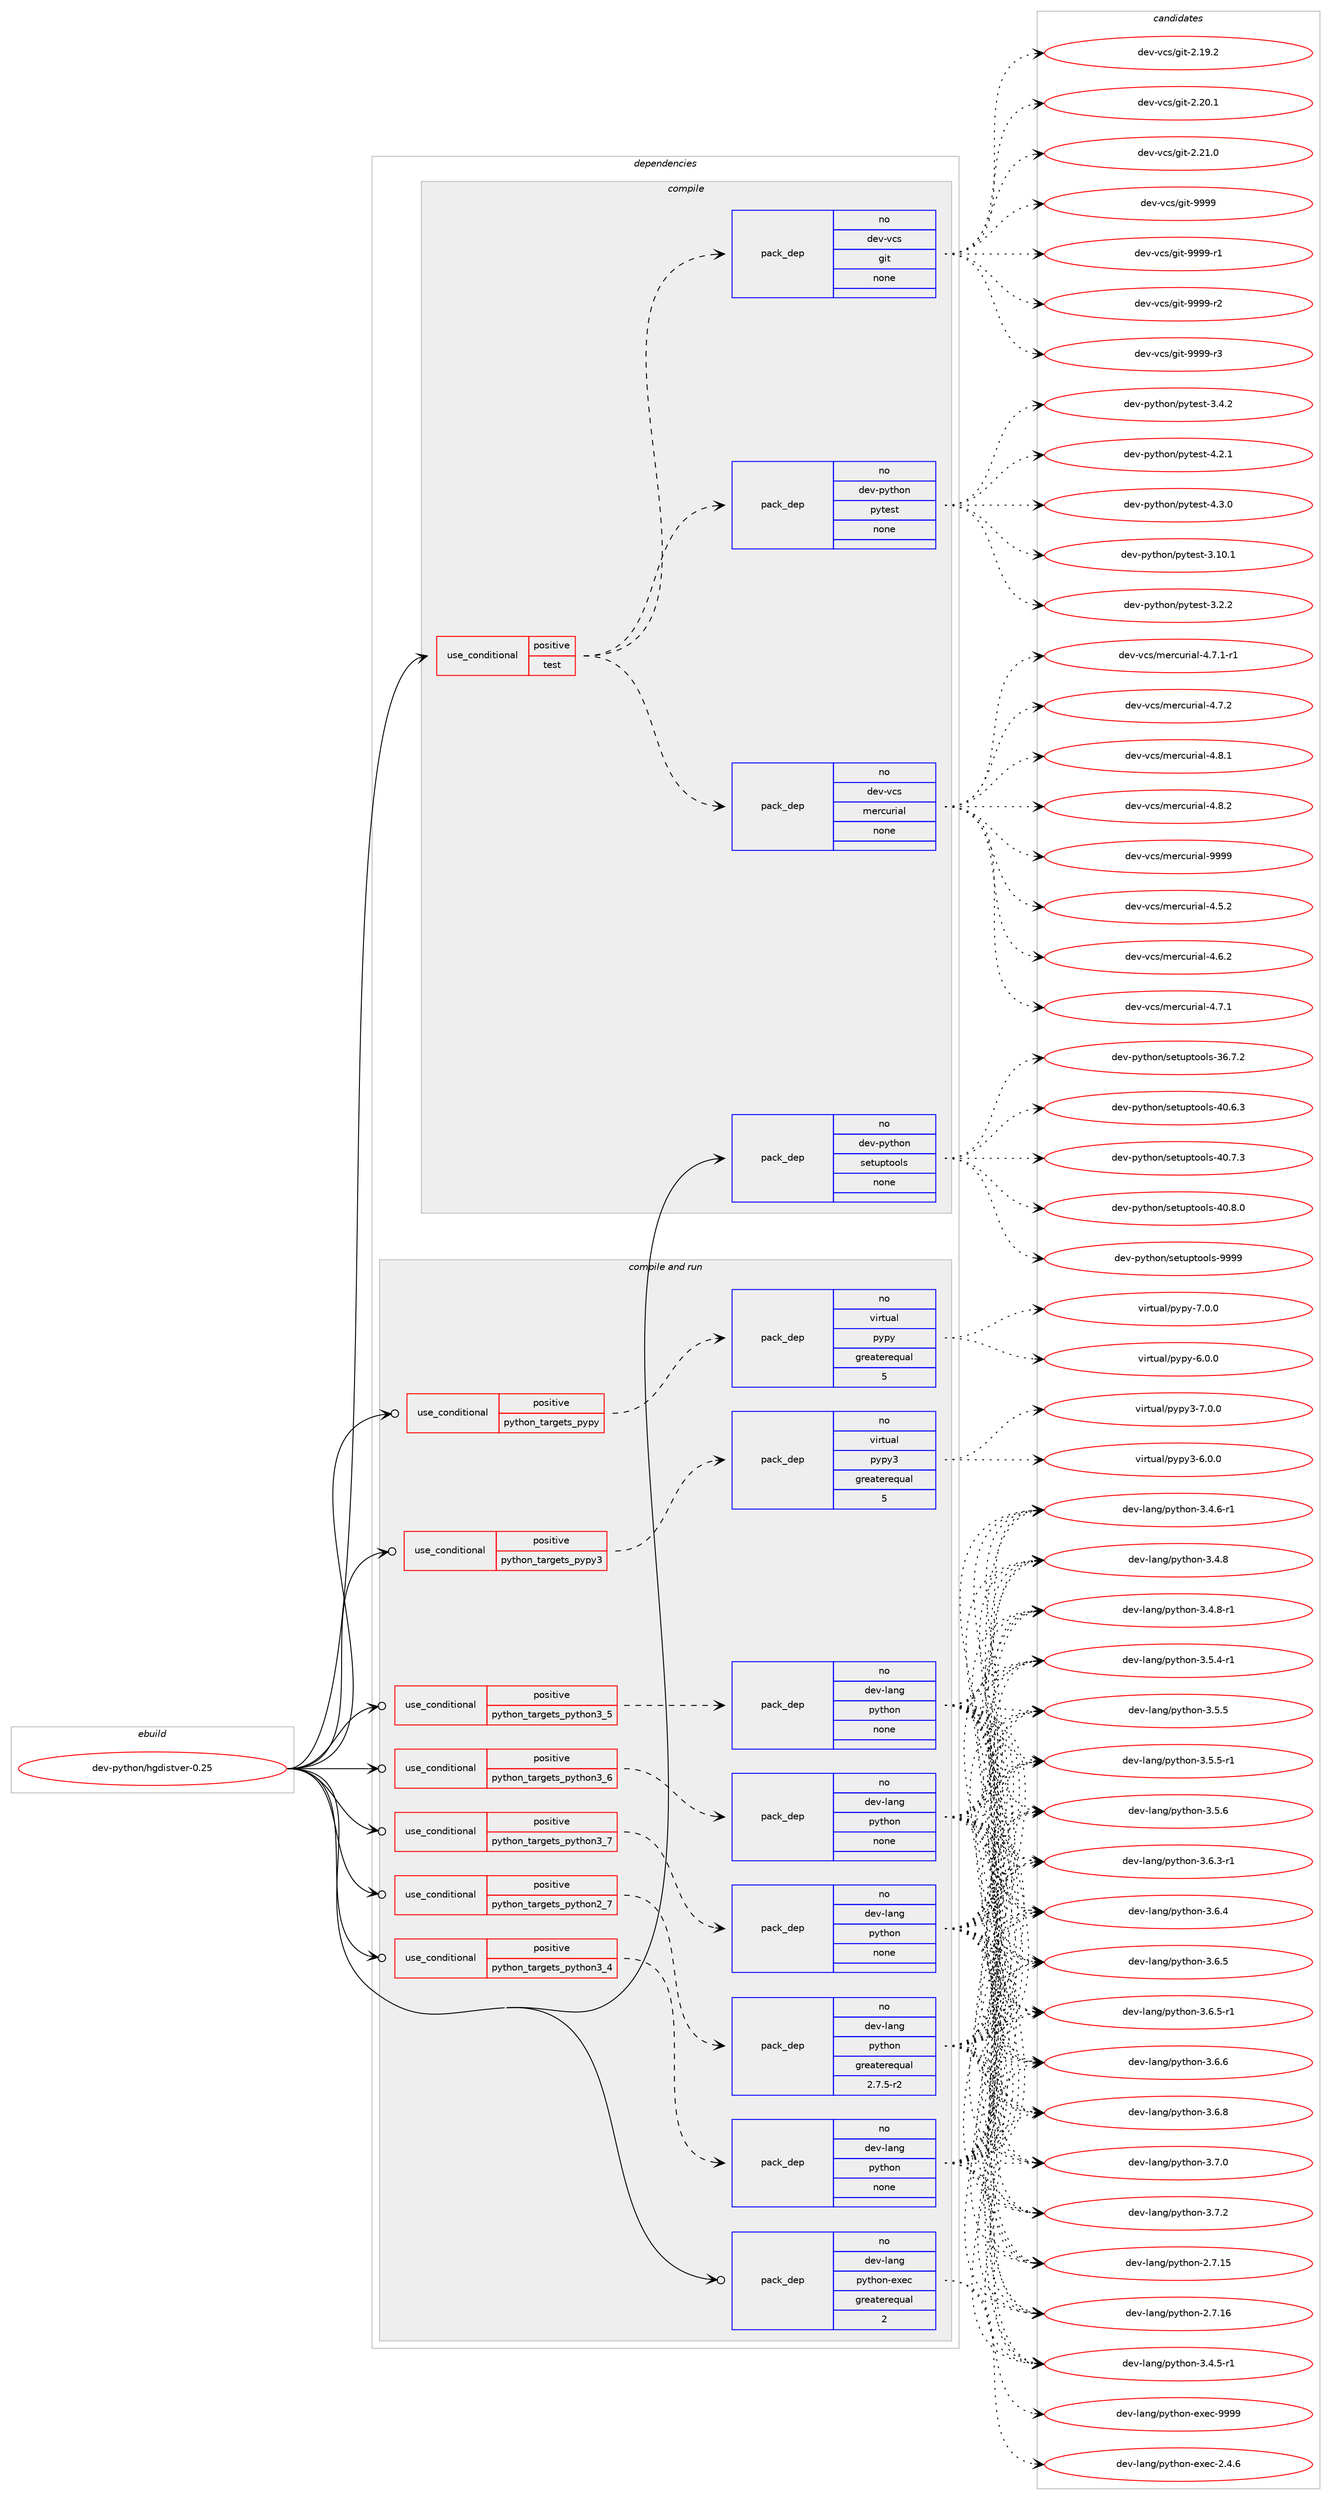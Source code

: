 digraph prolog {

# *************
# Graph options
# *************

newrank=true;
concentrate=true;
compound=true;
graph [rankdir=LR,fontname=Helvetica,fontsize=10,ranksep=1.5];#, ranksep=2.5, nodesep=0.2];
edge  [arrowhead=vee];
node  [fontname=Helvetica,fontsize=10];

# **********
# The ebuild
# **********

subgraph cluster_leftcol {
color=gray;
rank=same;
label=<<i>ebuild</i>>;
id [label="dev-python/hgdistver-0.25", color=red, width=4, href="../dev-python/hgdistver-0.25.svg"];
}

# ****************
# The dependencies
# ****************

subgraph cluster_midcol {
color=gray;
label=<<i>dependencies</i>>;
subgraph cluster_compile {
fillcolor="#eeeeee";
style=filled;
label=<<i>compile</i>>;
subgraph cond375345 {
dependency1412668 [label=<<TABLE BORDER="0" CELLBORDER="1" CELLSPACING="0" CELLPADDING="4"><TR><TD ROWSPAN="3" CELLPADDING="10">use_conditional</TD></TR><TR><TD>positive</TD></TR><TR><TD>test</TD></TR></TABLE>>, shape=none, color=red];
subgraph pack1014054 {
dependency1412669 [label=<<TABLE BORDER="0" CELLBORDER="1" CELLSPACING="0" CELLPADDING="4" WIDTH="220"><TR><TD ROWSPAN="6" CELLPADDING="30">pack_dep</TD></TR><TR><TD WIDTH="110">no</TD></TR><TR><TD>dev-python</TD></TR><TR><TD>pytest</TD></TR><TR><TD>none</TD></TR><TR><TD></TD></TR></TABLE>>, shape=none, color=blue];
}
dependency1412668:e -> dependency1412669:w [weight=20,style="dashed",arrowhead="vee"];
subgraph pack1014055 {
dependency1412670 [label=<<TABLE BORDER="0" CELLBORDER="1" CELLSPACING="0" CELLPADDING="4" WIDTH="220"><TR><TD ROWSPAN="6" CELLPADDING="30">pack_dep</TD></TR><TR><TD WIDTH="110">no</TD></TR><TR><TD>dev-vcs</TD></TR><TR><TD>git</TD></TR><TR><TD>none</TD></TR><TR><TD></TD></TR></TABLE>>, shape=none, color=blue];
}
dependency1412668:e -> dependency1412670:w [weight=20,style="dashed",arrowhead="vee"];
subgraph pack1014056 {
dependency1412671 [label=<<TABLE BORDER="0" CELLBORDER="1" CELLSPACING="0" CELLPADDING="4" WIDTH="220"><TR><TD ROWSPAN="6" CELLPADDING="30">pack_dep</TD></TR><TR><TD WIDTH="110">no</TD></TR><TR><TD>dev-vcs</TD></TR><TR><TD>mercurial</TD></TR><TR><TD>none</TD></TR><TR><TD></TD></TR></TABLE>>, shape=none, color=blue];
}
dependency1412668:e -> dependency1412671:w [weight=20,style="dashed",arrowhead="vee"];
}
id:e -> dependency1412668:w [weight=20,style="solid",arrowhead="vee"];
subgraph pack1014057 {
dependency1412672 [label=<<TABLE BORDER="0" CELLBORDER="1" CELLSPACING="0" CELLPADDING="4" WIDTH="220"><TR><TD ROWSPAN="6" CELLPADDING="30">pack_dep</TD></TR><TR><TD WIDTH="110">no</TD></TR><TR><TD>dev-python</TD></TR><TR><TD>setuptools</TD></TR><TR><TD>none</TD></TR><TR><TD></TD></TR></TABLE>>, shape=none, color=blue];
}
id:e -> dependency1412672:w [weight=20,style="solid",arrowhead="vee"];
}
subgraph cluster_compileandrun {
fillcolor="#eeeeee";
style=filled;
label=<<i>compile and run</i>>;
subgraph cond375346 {
dependency1412673 [label=<<TABLE BORDER="0" CELLBORDER="1" CELLSPACING="0" CELLPADDING="4"><TR><TD ROWSPAN="3" CELLPADDING="10">use_conditional</TD></TR><TR><TD>positive</TD></TR><TR><TD>python_targets_pypy</TD></TR></TABLE>>, shape=none, color=red];
subgraph pack1014058 {
dependency1412674 [label=<<TABLE BORDER="0" CELLBORDER="1" CELLSPACING="0" CELLPADDING="4" WIDTH="220"><TR><TD ROWSPAN="6" CELLPADDING="30">pack_dep</TD></TR><TR><TD WIDTH="110">no</TD></TR><TR><TD>virtual</TD></TR><TR><TD>pypy</TD></TR><TR><TD>greaterequal</TD></TR><TR><TD>5</TD></TR></TABLE>>, shape=none, color=blue];
}
dependency1412673:e -> dependency1412674:w [weight=20,style="dashed",arrowhead="vee"];
}
id:e -> dependency1412673:w [weight=20,style="solid",arrowhead="odotvee"];
subgraph cond375347 {
dependency1412675 [label=<<TABLE BORDER="0" CELLBORDER="1" CELLSPACING="0" CELLPADDING="4"><TR><TD ROWSPAN="3" CELLPADDING="10">use_conditional</TD></TR><TR><TD>positive</TD></TR><TR><TD>python_targets_pypy3</TD></TR></TABLE>>, shape=none, color=red];
subgraph pack1014059 {
dependency1412676 [label=<<TABLE BORDER="0" CELLBORDER="1" CELLSPACING="0" CELLPADDING="4" WIDTH="220"><TR><TD ROWSPAN="6" CELLPADDING="30">pack_dep</TD></TR><TR><TD WIDTH="110">no</TD></TR><TR><TD>virtual</TD></TR><TR><TD>pypy3</TD></TR><TR><TD>greaterequal</TD></TR><TR><TD>5</TD></TR></TABLE>>, shape=none, color=blue];
}
dependency1412675:e -> dependency1412676:w [weight=20,style="dashed",arrowhead="vee"];
}
id:e -> dependency1412675:w [weight=20,style="solid",arrowhead="odotvee"];
subgraph cond375348 {
dependency1412677 [label=<<TABLE BORDER="0" CELLBORDER="1" CELLSPACING="0" CELLPADDING="4"><TR><TD ROWSPAN="3" CELLPADDING="10">use_conditional</TD></TR><TR><TD>positive</TD></TR><TR><TD>python_targets_python2_7</TD></TR></TABLE>>, shape=none, color=red];
subgraph pack1014060 {
dependency1412678 [label=<<TABLE BORDER="0" CELLBORDER="1" CELLSPACING="0" CELLPADDING="4" WIDTH="220"><TR><TD ROWSPAN="6" CELLPADDING="30">pack_dep</TD></TR><TR><TD WIDTH="110">no</TD></TR><TR><TD>dev-lang</TD></TR><TR><TD>python</TD></TR><TR><TD>greaterequal</TD></TR><TR><TD>2.7.5-r2</TD></TR></TABLE>>, shape=none, color=blue];
}
dependency1412677:e -> dependency1412678:w [weight=20,style="dashed",arrowhead="vee"];
}
id:e -> dependency1412677:w [weight=20,style="solid",arrowhead="odotvee"];
subgraph cond375349 {
dependency1412679 [label=<<TABLE BORDER="0" CELLBORDER="1" CELLSPACING="0" CELLPADDING="4"><TR><TD ROWSPAN="3" CELLPADDING="10">use_conditional</TD></TR><TR><TD>positive</TD></TR><TR><TD>python_targets_python3_4</TD></TR></TABLE>>, shape=none, color=red];
subgraph pack1014061 {
dependency1412680 [label=<<TABLE BORDER="0" CELLBORDER="1" CELLSPACING="0" CELLPADDING="4" WIDTH="220"><TR><TD ROWSPAN="6" CELLPADDING="30">pack_dep</TD></TR><TR><TD WIDTH="110">no</TD></TR><TR><TD>dev-lang</TD></TR><TR><TD>python</TD></TR><TR><TD>none</TD></TR><TR><TD></TD></TR></TABLE>>, shape=none, color=blue];
}
dependency1412679:e -> dependency1412680:w [weight=20,style="dashed",arrowhead="vee"];
}
id:e -> dependency1412679:w [weight=20,style="solid",arrowhead="odotvee"];
subgraph cond375350 {
dependency1412681 [label=<<TABLE BORDER="0" CELLBORDER="1" CELLSPACING="0" CELLPADDING="4"><TR><TD ROWSPAN="3" CELLPADDING="10">use_conditional</TD></TR><TR><TD>positive</TD></TR><TR><TD>python_targets_python3_5</TD></TR></TABLE>>, shape=none, color=red];
subgraph pack1014062 {
dependency1412682 [label=<<TABLE BORDER="0" CELLBORDER="1" CELLSPACING="0" CELLPADDING="4" WIDTH="220"><TR><TD ROWSPAN="6" CELLPADDING="30">pack_dep</TD></TR><TR><TD WIDTH="110">no</TD></TR><TR><TD>dev-lang</TD></TR><TR><TD>python</TD></TR><TR><TD>none</TD></TR><TR><TD></TD></TR></TABLE>>, shape=none, color=blue];
}
dependency1412681:e -> dependency1412682:w [weight=20,style="dashed",arrowhead="vee"];
}
id:e -> dependency1412681:w [weight=20,style="solid",arrowhead="odotvee"];
subgraph cond375351 {
dependency1412683 [label=<<TABLE BORDER="0" CELLBORDER="1" CELLSPACING="0" CELLPADDING="4"><TR><TD ROWSPAN="3" CELLPADDING="10">use_conditional</TD></TR><TR><TD>positive</TD></TR><TR><TD>python_targets_python3_6</TD></TR></TABLE>>, shape=none, color=red];
subgraph pack1014063 {
dependency1412684 [label=<<TABLE BORDER="0" CELLBORDER="1" CELLSPACING="0" CELLPADDING="4" WIDTH="220"><TR><TD ROWSPAN="6" CELLPADDING="30">pack_dep</TD></TR><TR><TD WIDTH="110">no</TD></TR><TR><TD>dev-lang</TD></TR><TR><TD>python</TD></TR><TR><TD>none</TD></TR><TR><TD></TD></TR></TABLE>>, shape=none, color=blue];
}
dependency1412683:e -> dependency1412684:w [weight=20,style="dashed",arrowhead="vee"];
}
id:e -> dependency1412683:w [weight=20,style="solid",arrowhead="odotvee"];
subgraph cond375352 {
dependency1412685 [label=<<TABLE BORDER="0" CELLBORDER="1" CELLSPACING="0" CELLPADDING="4"><TR><TD ROWSPAN="3" CELLPADDING="10">use_conditional</TD></TR><TR><TD>positive</TD></TR><TR><TD>python_targets_python3_7</TD></TR></TABLE>>, shape=none, color=red];
subgraph pack1014064 {
dependency1412686 [label=<<TABLE BORDER="0" CELLBORDER="1" CELLSPACING="0" CELLPADDING="4" WIDTH="220"><TR><TD ROWSPAN="6" CELLPADDING="30">pack_dep</TD></TR><TR><TD WIDTH="110">no</TD></TR><TR><TD>dev-lang</TD></TR><TR><TD>python</TD></TR><TR><TD>none</TD></TR><TR><TD></TD></TR></TABLE>>, shape=none, color=blue];
}
dependency1412685:e -> dependency1412686:w [weight=20,style="dashed",arrowhead="vee"];
}
id:e -> dependency1412685:w [weight=20,style="solid",arrowhead="odotvee"];
subgraph pack1014065 {
dependency1412687 [label=<<TABLE BORDER="0" CELLBORDER="1" CELLSPACING="0" CELLPADDING="4" WIDTH="220"><TR><TD ROWSPAN="6" CELLPADDING="30">pack_dep</TD></TR><TR><TD WIDTH="110">no</TD></TR><TR><TD>dev-lang</TD></TR><TR><TD>python-exec</TD></TR><TR><TD>greaterequal</TD></TR><TR><TD>2</TD></TR></TABLE>>, shape=none, color=blue];
}
id:e -> dependency1412687:w [weight=20,style="solid",arrowhead="odotvee"];
}
subgraph cluster_run {
fillcolor="#eeeeee";
style=filled;
label=<<i>run</i>>;
}
}

# **************
# The candidates
# **************

subgraph cluster_choices {
rank=same;
color=gray;
label=<<i>candidates</i>>;

subgraph choice1014054 {
color=black;
nodesep=1;
choice100101118451121211161041111104711212111610111511645514649484649 [label="dev-python/pytest-3.10.1", color=red, width=4,href="../dev-python/pytest-3.10.1.svg"];
choice1001011184511212111610411111047112121116101115116455146504650 [label="dev-python/pytest-3.2.2", color=red, width=4,href="../dev-python/pytest-3.2.2.svg"];
choice1001011184511212111610411111047112121116101115116455146524650 [label="dev-python/pytest-3.4.2", color=red, width=4,href="../dev-python/pytest-3.4.2.svg"];
choice1001011184511212111610411111047112121116101115116455246504649 [label="dev-python/pytest-4.2.1", color=red, width=4,href="../dev-python/pytest-4.2.1.svg"];
choice1001011184511212111610411111047112121116101115116455246514648 [label="dev-python/pytest-4.3.0", color=red, width=4,href="../dev-python/pytest-4.3.0.svg"];
dependency1412669:e -> choice100101118451121211161041111104711212111610111511645514649484649:w [style=dotted,weight="100"];
dependency1412669:e -> choice1001011184511212111610411111047112121116101115116455146504650:w [style=dotted,weight="100"];
dependency1412669:e -> choice1001011184511212111610411111047112121116101115116455146524650:w [style=dotted,weight="100"];
dependency1412669:e -> choice1001011184511212111610411111047112121116101115116455246504649:w [style=dotted,weight="100"];
dependency1412669:e -> choice1001011184511212111610411111047112121116101115116455246514648:w [style=dotted,weight="100"];
}
subgraph choice1014055 {
color=black;
nodesep=1;
choice10010111845118991154710310511645504649574650 [label="dev-vcs/git-2.19.2", color=red, width=4,href="../dev-vcs/git-2.19.2.svg"];
choice10010111845118991154710310511645504650484649 [label="dev-vcs/git-2.20.1", color=red, width=4,href="../dev-vcs/git-2.20.1.svg"];
choice10010111845118991154710310511645504650494648 [label="dev-vcs/git-2.21.0", color=red, width=4,href="../dev-vcs/git-2.21.0.svg"];
choice1001011184511899115471031051164557575757 [label="dev-vcs/git-9999", color=red, width=4,href="../dev-vcs/git-9999.svg"];
choice10010111845118991154710310511645575757574511449 [label="dev-vcs/git-9999-r1", color=red, width=4,href="../dev-vcs/git-9999-r1.svg"];
choice10010111845118991154710310511645575757574511450 [label="dev-vcs/git-9999-r2", color=red, width=4,href="../dev-vcs/git-9999-r2.svg"];
choice10010111845118991154710310511645575757574511451 [label="dev-vcs/git-9999-r3", color=red, width=4,href="../dev-vcs/git-9999-r3.svg"];
dependency1412670:e -> choice10010111845118991154710310511645504649574650:w [style=dotted,weight="100"];
dependency1412670:e -> choice10010111845118991154710310511645504650484649:w [style=dotted,weight="100"];
dependency1412670:e -> choice10010111845118991154710310511645504650494648:w [style=dotted,weight="100"];
dependency1412670:e -> choice1001011184511899115471031051164557575757:w [style=dotted,weight="100"];
dependency1412670:e -> choice10010111845118991154710310511645575757574511449:w [style=dotted,weight="100"];
dependency1412670:e -> choice10010111845118991154710310511645575757574511450:w [style=dotted,weight="100"];
dependency1412670:e -> choice10010111845118991154710310511645575757574511451:w [style=dotted,weight="100"];
}
subgraph choice1014056 {
color=black;
nodesep=1;
choice1001011184511899115471091011149911711410597108455246534650 [label="dev-vcs/mercurial-4.5.2", color=red, width=4,href="../dev-vcs/mercurial-4.5.2.svg"];
choice1001011184511899115471091011149911711410597108455246544650 [label="dev-vcs/mercurial-4.6.2", color=red, width=4,href="../dev-vcs/mercurial-4.6.2.svg"];
choice1001011184511899115471091011149911711410597108455246554649 [label="dev-vcs/mercurial-4.7.1", color=red, width=4,href="../dev-vcs/mercurial-4.7.1.svg"];
choice10010111845118991154710910111499117114105971084552465546494511449 [label="dev-vcs/mercurial-4.7.1-r1", color=red, width=4,href="../dev-vcs/mercurial-4.7.1-r1.svg"];
choice1001011184511899115471091011149911711410597108455246554650 [label="dev-vcs/mercurial-4.7.2", color=red, width=4,href="../dev-vcs/mercurial-4.7.2.svg"];
choice1001011184511899115471091011149911711410597108455246564649 [label="dev-vcs/mercurial-4.8.1", color=red, width=4,href="../dev-vcs/mercurial-4.8.1.svg"];
choice1001011184511899115471091011149911711410597108455246564650 [label="dev-vcs/mercurial-4.8.2", color=red, width=4,href="../dev-vcs/mercurial-4.8.2.svg"];
choice10010111845118991154710910111499117114105971084557575757 [label="dev-vcs/mercurial-9999", color=red, width=4,href="../dev-vcs/mercurial-9999.svg"];
dependency1412671:e -> choice1001011184511899115471091011149911711410597108455246534650:w [style=dotted,weight="100"];
dependency1412671:e -> choice1001011184511899115471091011149911711410597108455246544650:w [style=dotted,weight="100"];
dependency1412671:e -> choice1001011184511899115471091011149911711410597108455246554649:w [style=dotted,weight="100"];
dependency1412671:e -> choice10010111845118991154710910111499117114105971084552465546494511449:w [style=dotted,weight="100"];
dependency1412671:e -> choice1001011184511899115471091011149911711410597108455246554650:w [style=dotted,weight="100"];
dependency1412671:e -> choice1001011184511899115471091011149911711410597108455246564649:w [style=dotted,weight="100"];
dependency1412671:e -> choice1001011184511899115471091011149911711410597108455246564650:w [style=dotted,weight="100"];
dependency1412671:e -> choice10010111845118991154710910111499117114105971084557575757:w [style=dotted,weight="100"];
}
subgraph choice1014057 {
color=black;
nodesep=1;
choice100101118451121211161041111104711510111611711211611111110811545515446554650 [label="dev-python/setuptools-36.7.2", color=red, width=4,href="../dev-python/setuptools-36.7.2.svg"];
choice100101118451121211161041111104711510111611711211611111110811545524846544651 [label="dev-python/setuptools-40.6.3", color=red, width=4,href="../dev-python/setuptools-40.6.3.svg"];
choice100101118451121211161041111104711510111611711211611111110811545524846554651 [label="dev-python/setuptools-40.7.3", color=red, width=4,href="../dev-python/setuptools-40.7.3.svg"];
choice100101118451121211161041111104711510111611711211611111110811545524846564648 [label="dev-python/setuptools-40.8.0", color=red, width=4,href="../dev-python/setuptools-40.8.0.svg"];
choice10010111845112121116104111110471151011161171121161111111081154557575757 [label="dev-python/setuptools-9999", color=red, width=4,href="../dev-python/setuptools-9999.svg"];
dependency1412672:e -> choice100101118451121211161041111104711510111611711211611111110811545515446554650:w [style=dotted,weight="100"];
dependency1412672:e -> choice100101118451121211161041111104711510111611711211611111110811545524846544651:w [style=dotted,weight="100"];
dependency1412672:e -> choice100101118451121211161041111104711510111611711211611111110811545524846554651:w [style=dotted,weight="100"];
dependency1412672:e -> choice100101118451121211161041111104711510111611711211611111110811545524846564648:w [style=dotted,weight="100"];
dependency1412672:e -> choice10010111845112121116104111110471151011161171121161111111081154557575757:w [style=dotted,weight="100"];
}
subgraph choice1014058 {
color=black;
nodesep=1;
choice1181051141161179710847112121112121455446484648 [label="virtual/pypy-6.0.0", color=red, width=4,href="../virtual/pypy-6.0.0.svg"];
choice1181051141161179710847112121112121455546484648 [label="virtual/pypy-7.0.0", color=red, width=4,href="../virtual/pypy-7.0.0.svg"];
dependency1412674:e -> choice1181051141161179710847112121112121455446484648:w [style=dotted,weight="100"];
dependency1412674:e -> choice1181051141161179710847112121112121455546484648:w [style=dotted,weight="100"];
}
subgraph choice1014059 {
color=black;
nodesep=1;
choice118105114116117971084711212111212151455446484648 [label="virtual/pypy3-6.0.0", color=red, width=4,href="../virtual/pypy3-6.0.0.svg"];
choice118105114116117971084711212111212151455546484648 [label="virtual/pypy3-7.0.0", color=red, width=4,href="../virtual/pypy3-7.0.0.svg"];
dependency1412676:e -> choice118105114116117971084711212111212151455446484648:w [style=dotted,weight="100"];
dependency1412676:e -> choice118105114116117971084711212111212151455546484648:w [style=dotted,weight="100"];
}
subgraph choice1014060 {
color=black;
nodesep=1;
choice10010111845108971101034711212111610411111045504655464953 [label="dev-lang/python-2.7.15", color=red, width=4,href="../dev-lang/python-2.7.15.svg"];
choice10010111845108971101034711212111610411111045504655464954 [label="dev-lang/python-2.7.16", color=red, width=4,href="../dev-lang/python-2.7.16.svg"];
choice1001011184510897110103471121211161041111104551465246534511449 [label="dev-lang/python-3.4.5-r1", color=red, width=4,href="../dev-lang/python-3.4.5-r1.svg"];
choice1001011184510897110103471121211161041111104551465246544511449 [label="dev-lang/python-3.4.6-r1", color=red, width=4,href="../dev-lang/python-3.4.6-r1.svg"];
choice100101118451089711010347112121116104111110455146524656 [label="dev-lang/python-3.4.8", color=red, width=4,href="../dev-lang/python-3.4.8.svg"];
choice1001011184510897110103471121211161041111104551465246564511449 [label="dev-lang/python-3.4.8-r1", color=red, width=4,href="../dev-lang/python-3.4.8-r1.svg"];
choice1001011184510897110103471121211161041111104551465346524511449 [label="dev-lang/python-3.5.4-r1", color=red, width=4,href="../dev-lang/python-3.5.4-r1.svg"];
choice100101118451089711010347112121116104111110455146534653 [label="dev-lang/python-3.5.5", color=red, width=4,href="../dev-lang/python-3.5.5.svg"];
choice1001011184510897110103471121211161041111104551465346534511449 [label="dev-lang/python-3.5.5-r1", color=red, width=4,href="../dev-lang/python-3.5.5-r1.svg"];
choice100101118451089711010347112121116104111110455146534654 [label="dev-lang/python-3.5.6", color=red, width=4,href="../dev-lang/python-3.5.6.svg"];
choice1001011184510897110103471121211161041111104551465446514511449 [label="dev-lang/python-3.6.3-r1", color=red, width=4,href="../dev-lang/python-3.6.3-r1.svg"];
choice100101118451089711010347112121116104111110455146544652 [label="dev-lang/python-3.6.4", color=red, width=4,href="../dev-lang/python-3.6.4.svg"];
choice100101118451089711010347112121116104111110455146544653 [label="dev-lang/python-3.6.5", color=red, width=4,href="../dev-lang/python-3.6.5.svg"];
choice1001011184510897110103471121211161041111104551465446534511449 [label="dev-lang/python-3.6.5-r1", color=red, width=4,href="../dev-lang/python-3.6.5-r1.svg"];
choice100101118451089711010347112121116104111110455146544654 [label="dev-lang/python-3.6.6", color=red, width=4,href="../dev-lang/python-3.6.6.svg"];
choice100101118451089711010347112121116104111110455146544656 [label="dev-lang/python-3.6.8", color=red, width=4,href="../dev-lang/python-3.6.8.svg"];
choice100101118451089711010347112121116104111110455146554648 [label="dev-lang/python-3.7.0", color=red, width=4,href="../dev-lang/python-3.7.0.svg"];
choice100101118451089711010347112121116104111110455146554650 [label="dev-lang/python-3.7.2", color=red, width=4,href="../dev-lang/python-3.7.2.svg"];
dependency1412678:e -> choice10010111845108971101034711212111610411111045504655464953:w [style=dotted,weight="100"];
dependency1412678:e -> choice10010111845108971101034711212111610411111045504655464954:w [style=dotted,weight="100"];
dependency1412678:e -> choice1001011184510897110103471121211161041111104551465246534511449:w [style=dotted,weight="100"];
dependency1412678:e -> choice1001011184510897110103471121211161041111104551465246544511449:w [style=dotted,weight="100"];
dependency1412678:e -> choice100101118451089711010347112121116104111110455146524656:w [style=dotted,weight="100"];
dependency1412678:e -> choice1001011184510897110103471121211161041111104551465246564511449:w [style=dotted,weight="100"];
dependency1412678:e -> choice1001011184510897110103471121211161041111104551465346524511449:w [style=dotted,weight="100"];
dependency1412678:e -> choice100101118451089711010347112121116104111110455146534653:w [style=dotted,weight="100"];
dependency1412678:e -> choice1001011184510897110103471121211161041111104551465346534511449:w [style=dotted,weight="100"];
dependency1412678:e -> choice100101118451089711010347112121116104111110455146534654:w [style=dotted,weight="100"];
dependency1412678:e -> choice1001011184510897110103471121211161041111104551465446514511449:w [style=dotted,weight="100"];
dependency1412678:e -> choice100101118451089711010347112121116104111110455146544652:w [style=dotted,weight="100"];
dependency1412678:e -> choice100101118451089711010347112121116104111110455146544653:w [style=dotted,weight="100"];
dependency1412678:e -> choice1001011184510897110103471121211161041111104551465446534511449:w [style=dotted,weight="100"];
dependency1412678:e -> choice100101118451089711010347112121116104111110455146544654:w [style=dotted,weight="100"];
dependency1412678:e -> choice100101118451089711010347112121116104111110455146544656:w [style=dotted,weight="100"];
dependency1412678:e -> choice100101118451089711010347112121116104111110455146554648:w [style=dotted,weight="100"];
dependency1412678:e -> choice100101118451089711010347112121116104111110455146554650:w [style=dotted,weight="100"];
}
subgraph choice1014061 {
color=black;
nodesep=1;
choice10010111845108971101034711212111610411111045504655464953 [label="dev-lang/python-2.7.15", color=red, width=4,href="../dev-lang/python-2.7.15.svg"];
choice10010111845108971101034711212111610411111045504655464954 [label="dev-lang/python-2.7.16", color=red, width=4,href="../dev-lang/python-2.7.16.svg"];
choice1001011184510897110103471121211161041111104551465246534511449 [label="dev-lang/python-3.4.5-r1", color=red, width=4,href="../dev-lang/python-3.4.5-r1.svg"];
choice1001011184510897110103471121211161041111104551465246544511449 [label="dev-lang/python-3.4.6-r1", color=red, width=4,href="../dev-lang/python-3.4.6-r1.svg"];
choice100101118451089711010347112121116104111110455146524656 [label="dev-lang/python-3.4.8", color=red, width=4,href="../dev-lang/python-3.4.8.svg"];
choice1001011184510897110103471121211161041111104551465246564511449 [label="dev-lang/python-3.4.8-r1", color=red, width=4,href="../dev-lang/python-3.4.8-r1.svg"];
choice1001011184510897110103471121211161041111104551465346524511449 [label="dev-lang/python-3.5.4-r1", color=red, width=4,href="../dev-lang/python-3.5.4-r1.svg"];
choice100101118451089711010347112121116104111110455146534653 [label="dev-lang/python-3.5.5", color=red, width=4,href="../dev-lang/python-3.5.5.svg"];
choice1001011184510897110103471121211161041111104551465346534511449 [label="dev-lang/python-3.5.5-r1", color=red, width=4,href="../dev-lang/python-3.5.5-r1.svg"];
choice100101118451089711010347112121116104111110455146534654 [label="dev-lang/python-3.5.6", color=red, width=4,href="../dev-lang/python-3.5.6.svg"];
choice1001011184510897110103471121211161041111104551465446514511449 [label="dev-lang/python-3.6.3-r1", color=red, width=4,href="../dev-lang/python-3.6.3-r1.svg"];
choice100101118451089711010347112121116104111110455146544652 [label="dev-lang/python-3.6.4", color=red, width=4,href="../dev-lang/python-3.6.4.svg"];
choice100101118451089711010347112121116104111110455146544653 [label="dev-lang/python-3.6.5", color=red, width=4,href="../dev-lang/python-3.6.5.svg"];
choice1001011184510897110103471121211161041111104551465446534511449 [label="dev-lang/python-3.6.5-r1", color=red, width=4,href="../dev-lang/python-3.6.5-r1.svg"];
choice100101118451089711010347112121116104111110455146544654 [label="dev-lang/python-3.6.6", color=red, width=4,href="../dev-lang/python-3.6.6.svg"];
choice100101118451089711010347112121116104111110455146544656 [label="dev-lang/python-3.6.8", color=red, width=4,href="../dev-lang/python-3.6.8.svg"];
choice100101118451089711010347112121116104111110455146554648 [label="dev-lang/python-3.7.0", color=red, width=4,href="../dev-lang/python-3.7.0.svg"];
choice100101118451089711010347112121116104111110455146554650 [label="dev-lang/python-3.7.2", color=red, width=4,href="../dev-lang/python-3.7.2.svg"];
dependency1412680:e -> choice10010111845108971101034711212111610411111045504655464953:w [style=dotted,weight="100"];
dependency1412680:e -> choice10010111845108971101034711212111610411111045504655464954:w [style=dotted,weight="100"];
dependency1412680:e -> choice1001011184510897110103471121211161041111104551465246534511449:w [style=dotted,weight="100"];
dependency1412680:e -> choice1001011184510897110103471121211161041111104551465246544511449:w [style=dotted,weight="100"];
dependency1412680:e -> choice100101118451089711010347112121116104111110455146524656:w [style=dotted,weight="100"];
dependency1412680:e -> choice1001011184510897110103471121211161041111104551465246564511449:w [style=dotted,weight="100"];
dependency1412680:e -> choice1001011184510897110103471121211161041111104551465346524511449:w [style=dotted,weight="100"];
dependency1412680:e -> choice100101118451089711010347112121116104111110455146534653:w [style=dotted,weight="100"];
dependency1412680:e -> choice1001011184510897110103471121211161041111104551465346534511449:w [style=dotted,weight="100"];
dependency1412680:e -> choice100101118451089711010347112121116104111110455146534654:w [style=dotted,weight="100"];
dependency1412680:e -> choice1001011184510897110103471121211161041111104551465446514511449:w [style=dotted,weight="100"];
dependency1412680:e -> choice100101118451089711010347112121116104111110455146544652:w [style=dotted,weight="100"];
dependency1412680:e -> choice100101118451089711010347112121116104111110455146544653:w [style=dotted,weight="100"];
dependency1412680:e -> choice1001011184510897110103471121211161041111104551465446534511449:w [style=dotted,weight="100"];
dependency1412680:e -> choice100101118451089711010347112121116104111110455146544654:w [style=dotted,weight="100"];
dependency1412680:e -> choice100101118451089711010347112121116104111110455146544656:w [style=dotted,weight="100"];
dependency1412680:e -> choice100101118451089711010347112121116104111110455146554648:w [style=dotted,weight="100"];
dependency1412680:e -> choice100101118451089711010347112121116104111110455146554650:w [style=dotted,weight="100"];
}
subgraph choice1014062 {
color=black;
nodesep=1;
choice10010111845108971101034711212111610411111045504655464953 [label="dev-lang/python-2.7.15", color=red, width=4,href="../dev-lang/python-2.7.15.svg"];
choice10010111845108971101034711212111610411111045504655464954 [label="dev-lang/python-2.7.16", color=red, width=4,href="../dev-lang/python-2.7.16.svg"];
choice1001011184510897110103471121211161041111104551465246534511449 [label="dev-lang/python-3.4.5-r1", color=red, width=4,href="../dev-lang/python-3.4.5-r1.svg"];
choice1001011184510897110103471121211161041111104551465246544511449 [label="dev-lang/python-3.4.6-r1", color=red, width=4,href="../dev-lang/python-3.4.6-r1.svg"];
choice100101118451089711010347112121116104111110455146524656 [label="dev-lang/python-3.4.8", color=red, width=4,href="../dev-lang/python-3.4.8.svg"];
choice1001011184510897110103471121211161041111104551465246564511449 [label="dev-lang/python-3.4.8-r1", color=red, width=4,href="../dev-lang/python-3.4.8-r1.svg"];
choice1001011184510897110103471121211161041111104551465346524511449 [label="dev-lang/python-3.5.4-r1", color=red, width=4,href="../dev-lang/python-3.5.4-r1.svg"];
choice100101118451089711010347112121116104111110455146534653 [label="dev-lang/python-3.5.5", color=red, width=4,href="../dev-lang/python-3.5.5.svg"];
choice1001011184510897110103471121211161041111104551465346534511449 [label="dev-lang/python-3.5.5-r1", color=red, width=4,href="../dev-lang/python-3.5.5-r1.svg"];
choice100101118451089711010347112121116104111110455146534654 [label="dev-lang/python-3.5.6", color=red, width=4,href="../dev-lang/python-3.5.6.svg"];
choice1001011184510897110103471121211161041111104551465446514511449 [label="dev-lang/python-3.6.3-r1", color=red, width=4,href="../dev-lang/python-3.6.3-r1.svg"];
choice100101118451089711010347112121116104111110455146544652 [label="dev-lang/python-3.6.4", color=red, width=4,href="../dev-lang/python-3.6.4.svg"];
choice100101118451089711010347112121116104111110455146544653 [label="dev-lang/python-3.6.5", color=red, width=4,href="../dev-lang/python-3.6.5.svg"];
choice1001011184510897110103471121211161041111104551465446534511449 [label="dev-lang/python-3.6.5-r1", color=red, width=4,href="../dev-lang/python-3.6.5-r1.svg"];
choice100101118451089711010347112121116104111110455146544654 [label="dev-lang/python-3.6.6", color=red, width=4,href="../dev-lang/python-3.6.6.svg"];
choice100101118451089711010347112121116104111110455146544656 [label="dev-lang/python-3.6.8", color=red, width=4,href="../dev-lang/python-3.6.8.svg"];
choice100101118451089711010347112121116104111110455146554648 [label="dev-lang/python-3.7.0", color=red, width=4,href="../dev-lang/python-3.7.0.svg"];
choice100101118451089711010347112121116104111110455146554650 [label="dev-lang/python-3.7.2", color=red, width=4,href="../dev-lang/python-3.7.2.svg"];
dependency1412682:e -> choice10010111845108971101034711212111610411111045504655464953:w [style=dotted,weight="100"];
dependency1412682:e -> choice10010111845108971101034711212111610411111045504655464954:w [style=dotted,weight="100"];
dependency1412682:e -> choice1001011184510897110103471121211161041111104551465246534511449:w [style=dotted,weight="100"];
dependency1412682:e -> choice1001011184510897110103471121211161041111104551465246544511449:w [style=dotted,weight="100"];
dependency1412682:e -> choice100101118451089711010347112121116104111110455146524656:w [style=dotted,weight="100"];
dependency1412682:e -> choice1001011184510897110103471121211161041111104551465246564511449:w [style=dotted,weight="100"];
dependency1412682:e -> choice1001011184510897110103471121211161041111104551465346524511449:w [style=dotted,weight="100"];
dependency1412682:e -> choice100101118451089711010347112121116104111110455146534653:w [style=dotted,weight="100"];
dependency1412682:e -> choice1001011184510897110103471121211161041111104551465346534511449:w [style=dotted,weight="100"];
dependency1412682:e -> choice100101118451089711010347112121116104111110455146534654:w [style=dotted,weight="100"];
dependency1412682:e -> choice1001011184510897110103471121211161041111104551465446514511449:w [style=dotted,weight="100"];
dependency1412682:e -> choice100101118451089711010347112121116104111110455146544652:w [style=dotted,weight="100"];
dependency1412682:e -> choice100101118451089711010347112121116104111110455146544653:w [style=dotted,weight="100"];
dependency1412682:e -> choice1001011184510897110103471121211161041111104551465446534511449:w [style=dotted,weight="100"];
dependency1412682:e -> choice100101118451089711010347112121116104111110455146544654:w [style=dotted,weight="100"];
dependency1412682:e -> choice100101118451089711010347112121116104111110455146544656:w [style=dotted,weight="100"];
dependency1412682:e -> choice100101118451089711010347112121116104111110455146554648:w [style=dotted,weight="100"];
dependency1412682:e -> choice100101118451089711010347112121116104111110455146554650:w [style=dotted,weight="100"];
}
subgraph choice1014063 {
color=black;
nodesep=1;
choice10010111845108971101034711212111610411111045504655464953 [label="dev-lang/python-2.7.15", color=red, width=4,href="../dev-lang/python-2.7.15.svg"];
choice10010111845108971101034711212111610411111045504655464954 [label="dev-lang/python-2.7.16", color=red, width=4,href="../dev-lang/python-2.7.16.svg"];
choice1001011184510897110103471121211161041111104551465246534511449 [label="dev-lang/python-3.4.5-r1", color=red, width=4,href="../dev-lang/python-3.4.5-r1.svg"];
choice1001011184510897110103471121211161041111104551465246544511449 [label="dev-lang/python-3.4.6-r1", color=red, width=4,href="../dev-lang/python-3.4.6-r1.svg"];
choice100101118451089711010347112121116104111110455146524656 [label="dev-lang/python-3.4.8", color=red, width=4,href="../dev-lang/python-3.4.8.svg"];
choice1001011184510897110103471121211161041111104551465246564511449 [label="dev-lang/python-3.4.8-r1", color=red, width=4,href="../dev-lang/python-3.4.8-r1.svg"];
choice1001011184510897110103471121211161041111104551465346524511449 [label="dev-lang/python-3.5.4-r1", color=red, width=4,href="../dev-lang/python-3.5.4-r1.svg"];
choice100101118451089711010347112121116104111110455146534653 [label="dev-lang/python-3.5.5", color=red, width=4,href="../dev-lang/python-3.5.5.svg"];
choice1001011184510897110103471121211161041111104551465346534511449 [label="dev-lang/python-3.5.5-r1", color=red, width=4,href="../dev-lang/python-3.5.5-r1.svg"];
choice100101118451089711010347112121116104111110455146534654 [label="dev-lang/python-3.5.6", color=red, width=4,href="../dev-lang/python-3.5.6.svg"];
choice1001011184510897110103471121211161041111104551465446514511449 [label="dev-lang/python-3.6.3-r1", color=red, width=4,href="../dev-lang/python-3.6.3-r1.svg"];
choice100101118451089711010347112121116104111110455146544652 [label="dev-lang/python-3.6.4", color=red, width=4,href="../dev-lang/python-3.6.4.svg"];
choice100101118451089711010347112121116104111110455146544653 [label="dev-lang/python-3.6.5", color=red, width=4,href="../dev-lang/python-3.6.5.svg"];
choice1001011184510897110103471121211161041111104551465446534511449 [label="dev-lang/python-3.6.5-r1", color=red, width=4,href="../dev-lang/python-3.6.5-r1.svg"];
choice100101118451089711010347112121116104111110455146544654 [label="dev-lang/python-3.6.6", color=red, width=4,href="../dev-lang/python-3.6.6.svg"];
choice100101118451089711010347112121116104111110455146544656 [label="dev-lang/python-3.6.8", color=red, width=4,href="../dev-lang/python-3.6.8.svg"];
choice100101118451089711010347112121116104111110455146554648 [label="dev-lang/python-3.7.0", color=red, width=4,href="../dev-lang/python-3.7.0.svg"];
choice100101118451089711010347112121116104111110455146554650 [label="dev-lang/python-3.7.2", color=red, width=4,href="../dev-lang/python-3.7.2.svg"];
dependency1412684:e -> choice10010111845108971101034711212111610411111045504655464953:w [style=dotted,weight="100"];
dependency1412684:e -> choice10010111845108971101034711212111610411111045504655464954:w [style=dotted,weight="100"];
dependency1412684:e -> choice1001011184510897110103471121211161041111104551465246534511449:w [style=dotted,weight="100"];
dependency1412684:e -> choice1001011184510897110103471121211161041111104551465246544511449:w [style=dotted,weight="100"];
dependency1412684:e -> choice100101118451089711010347112121116104111110455146524656:w [style=dotted,weight="100"];
dependency1412684:e -> choice1001011184510897110103471121211161041111104551465246564511449:w [style=dotted,weight="100"];
dependency1412684:e -> choice1001011184510897110103471121211161041111104551465346524511449:w [style=dotted,weight="100"];
dependency1412684:e -> choice100101118451089711010347112121116104111110455146534653:w [style=dotted,weight="100"];
dependency1412684:e -> choice1001011184510897110103471121211161041111104551465346534511449:w [style=dotted,weight="100"];
dependency1412684:e -> choice100101118451089711010347112121116104111110455146534654:w [style=dotted,weight="100"];
dependency1412684:e -> choice1001011184510897110103471121211161041111104551465446514511449:w [style=dotted,weight="100"];
dependency1412684:e -> choice100101118451089711010347112121116104111110455146544652:w [style=dotted,weight="100"];
dependency1412684:e -> choice100101118451089711010347112121116104111110455146544653:w [style=dotted,weight="100"];
dependency1412684:e -> choice1001011184510897110103471121211161041111104551465446534511449:w [style=dotted,weight="100"];
dependency1412684:e -> choice100101118451089711010347112121116104111110455146544654:w [style=dotted,weight="100"];
dependency1412684:e -> choice100101118451089711010347112121116104111110455146544656:w [style=dotted,weight="100"];
dependency1412684:e -> choice100101118451089711010347112121116104111110455146554648:w [style=dotted,weight="100"];
dependency1412684:e -> choice100101118451089711010347112121116104111110455146554650:w [style=dotted,weight="100"];
}
subgraph choice1014064 {
color=black;
nodesep=1;
choice10010111845108971101034711212111610411111045504655464953 [label="dev-lang/python-2.7.15", color=red, width=4,href="../dev-lang/python-2.7.15.svg"];
choice10010111845108971101034711212111610411111045504655464954 [label="dev-lang/python-2.7.16", color=red, width=4,href="../dev-lang/python-2.7.16.svg"];
choice1001011184510897110103471121211161041111104551465246534511449 [label="dev-lang/python-3.4.5-r1", color=red, width=4,href="../dev-lang/python-3.4.5-r1.svg"];
choice1001011184510897110103471121211161041111104551465246544511449 [label="dev-lang/python-3.4.6-r1", color=red, width=4,href="../dev-lang/python-3.4.6-r1.svg"];
choice100101118451089711010347112121116104111110455146524656 [label="dev-lang/python-3.4.8", color=red, width=4,href="../dev-lang/python-3.4.8.svg"];
choice1001011184510897110103471121211161041111104551465246564511449 [label="dev-lang/python-3.4.8-r1", color=red, width=4,href="../dev-lang/python-3.4.8-r1.svg"];
choice1001011184510897110103471121211161041111104551465346524511449 [label="dev-lang/python-3.5.4-r1", color=red, width=4,href="../dev-lang/python-3.5.4-r1.svg"];
choice100101118451089711010347112121116104111110455146534653 [label="dev-lang/python-3.5.5", color=red, width=4,href="../dev-lang/python-3.5.5.svg"];
choice1001011184510897110103471121211161041111104551465346534511449 [label="dev-lang/python-3.5.5-r1", color=red, width=4,href="../dev-lang/python-3.5.5-r1.svg"];
choice100101118451089711010347112121116104111110455146534654 [label="dev-lang/python-3.5.6", color=red, width=4,href="../dev-lang/python-3.5.6.svg"];
choice1001011184510897110103471121211161041111104551465446514511449 [label="dev-lang/python-3.6.3-r1", color=red, width=4,href="../dev-lang/python-3.6.3-r1.svg"];
choice100101118451089711010347112121116104111110455146544652 [label="dev-lang/python-3.6.4", color=red, width=4,href="../dev-lang/python-3.6.4.svg"];
choice100101118451089711010347112121116104111110455146544653 [label="dev-lang/python-3.6.5", color=red, width=4,href="../dev-lang/python-3.6.5.svg"];
choice1001011184510897110103471121211161041111104551465446534511449 [label="dev-lang/python-3.6.5-r1", color=red, width=4,href="../dev-lang/python-3.6.5-r1.svg"];
choice100101118451089711010347112121116104111110455146544654 [label="dev-lang/python-3.6.6", color=red, width=4,href="../dev-lang/python-3.6.6.svg"];
choice100101118451089711010347112121116104111110455146544656 [label="dev-lang/python-3.6.8", color=red, width=4,href="../dev-lang/python-3.6.8.svg"];
choice100101118451089711010347112121116104111110455146554648 [label="dev-lang/python-3.7.0", color=red, width=4,href="../dev-lang/python-3.7.0.svg"];
choice100101118451089711010347112121116104111110455146554650 [label="dev-lang/python-3.7.2", color=red, width=4,href="../dev-lang/python-3.7.2.svg"];
dependency1412686:e -> choice10010111845108971101034711212111610411111045504655464953:w [style=dotted,weight="100"];
dependency1412686:e -> choice10010111845108971101034711212111610411111045504655464954:w [style=dotted,weight="100"];
dependency1412686:e -> choice1001011184510897110103471121211161041111104551465246534511449:w [style=dotted,weight="100"];
dependency1412686:e -> choice1001011184510897110103471121211161041111104551465246544511449:w [style=dotted,weight="100"];
dependency1412686:e -> choice100101118451089711010347112121116104111110455146524656:w [style=dotted,weight="100"];
dependency1412686:e -> choice1001011184510897110103471121211161041111104551465246564511449:w [style=dotted,weight="100"];
dependency1412686:e -> choice1001011184510897110103471121211161041111104551465346524511449:w [style=dotted,weight="100"];
dependency1412686:e -> choice100101118451089711010347112121116104111110455146534653:w [style=dotted,weight="100"];
dependency1412686:e -> choice1001011184510897110103471121211161041111104551465346534511449:w [style=dotted,weight="100"];
dependency1412686:e -> choice100101118451089711010347112121116104111110455146534654:w [style=dotted,weight="100"];
dependency1412686:e -> choice1001011184510897110103471121211161041111104551465446514511449:w [style=dotted,weight="100"];
dependency1412686:e -> choice100101118451089711010347112121116104111110455146544652:w [style=dotted,weight="100"];
dependency1412686:e -> choice100101118451089711010347112121116104111110455146544653:w [style=dotted,weight="100"];
dependency1412686:e -> choice1001011184510897110103471121211161041111104551465446534511449:w [style=dotted,weight="100"];
dependency1412686:e -> choice100101118451089711010347112121116104111110455146544654:w [style=dotted,weight="100"];
dependency1412686:e -> choice100101118451089711010347112121116104111110455146544656:w [style=dotted,weight="100"];
dependency1412686:e -> choice100101118451089711010347112121116104111110455146554648:w [style=dotted,weight="100"];
dependency1412686:e -> choice100101118451089711010347112121116104111110455146554650:w [style=dotted,weight="100"];
}
subgraph choice1014065 {
color=black;
nodesep=1;
choice1001011184510897110103471121211161041111104510112010199455046524654 [label="dev-lang/python-exec-2.4.6", color=red, width=4,href="../dev-lang/python-exec-2.4.6.svg"];
choice10010111845108971101034711212111610411111045101120101994557575757 [label="dev-lang/python-exec-9999", color=red, width=4,href="../dev-lang/python-exec-9999.svg"];
dependency1412687:e -> choice1001011184510897110103471121211161041111104510112010199455046524654:w [style=dotted,weight="100"];
dependency1412687:e -> choice10010111845108971101034711212111610411111045101120101994557575757:w [style=dotted,weight="100"];
}
}

}
